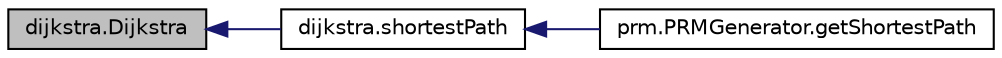 digraph "dijkstra.Dijkstra"
{
  edge [fontname="Helvetica",fontsize="10",labelfontname="Helvetica",labelfontsize="10"];
  node [fontname="Helvetica",fontsize="10",shape=record];
  rankdir="LR";
  Node1 [label="dijkstra.Dijkstra",height=0.2,width=0.4,color="black", fillcolor="grey75", style="filled" fontcolor="black"];
  Node1 -> Node2 [dir="back",color="midnightblue",fontsize="10",style="solid",fontname="Helvetica"];
  Node2 [label="dijkstra.shortestPath",height=0.2,width=0.4,color="black", fillcolor="white", style="filled",URL="$namespacedijkstra.html#a20424eb142377bdf202ef03812875d83",tooltip="Find a single shortest path from the given start vertex to the given end vertex. "];
  Node2 -> Node3 [dir="back",color="midnightblue",fontsize="10",style="solid",fontname="Helvetica"];
  Node3 [label="prm.PRMGenerator.getShortestPath",height=0.2,width=0.4,color="black", fillcolor="white", style="filled",URL="$classprm_1_1PRMGenerator.html#a68f56f84f2ce43001c1f80a8d5300812"];
}
